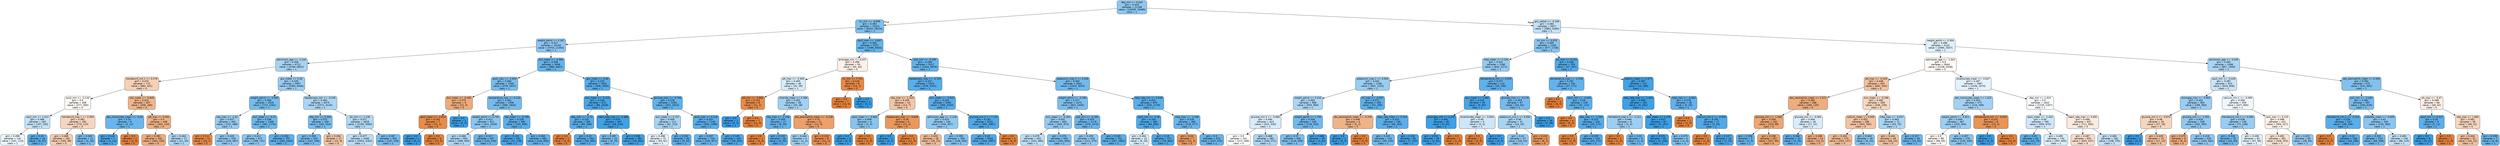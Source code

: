 digraph Tree {
node [shape=box, style="filled, rounded", color="black", fontname="helvetica"] ;
edge [fontname="helvetica"] ;
0 [label="dbp_min <= 0.524\ngini = 0.419\nsamples = 21198\nvalue = [10005, 23485]\nclass = 1", fillcolor="#8dc7f0"] ;
1 [label="inr_min <= -0.099\ngini = 0.383\nsamples = 15521\nvalue = [6343, 18220]\nclass = 1", fillcolor="#7ebfee"] ;
0 -> 1 [labeldistance=2.5, labelangle=45, headlabel="True"] ;
2 [label="weight_admit <= 0.187\ngini = 0.417\nsamples = 10150\nvalue = [4754, 11304]\nclass = 1", fillcolor="#8cc6f0"] ;
1 -> 2 ;
3 [label="admission_age <= -1.144\ngini = 0.458\nsamples = 6712\nvalue = [3768, 6837]\nclass = 1", fillcolor="#a6d3f3"] ;
2 -> 3 ;
4 [label="hematocrit_min.1 <= 0.278\ngini = 0.474\nsamples = 715\nvalue = [683, 431]\nclass = 0", fillcolor="#f5d1b6"] ;
3 -> 4 ;
5 [label="pco2_min <= -0.134\ngini = 0.5\nsamples = 358\nvalue = [277, 265]\nclass = 0", fillcolor="#fefaf6"] ;
4 -> 5 ;
6 [label="spo2_min <= 1.012\ngini = 0.486\nsamples = 165\nvalue = [107, 150]\nclass = 1", fillcolor="#c6e3f8"] ;
5 -> 6 ;
7 [label="gini = 0.498\nsamples = 141\nvalue = [101, 113]\nclass = 1", fillcolor="#eaf5fc"] ;
6 -> 7 ;
8 [label="gini = 0.24\nsamples = 24\nvalue = [6, 37]\nclass = 1", fillcolor="#59ade9"] ;
6 -> 8 ;
9 [label="hematocrit_max.1 <= 0.903\ngini = 0.481\nsamples = 193\nvalue = [170, 115]\nclass = 0", fillcolor="#f7d6bf"] ;
5 -> 9 ;
10 [label="gini = 0.469\nsamples = 182\nvalue = [165, 99]\nclass = 0", fillcolor="#f5cdb0"] ;
9 -> 10 ;
11 [label="gini = 0.363\nsamples = 11\nvalue = [5, 16]\nclass = 1", fillcolor="#77bced"] ;
9 -> 11 ;
12 [label="wbc_mean <= -0.845\ngini = 0.412\nsamples = 357\nvalue = [406, 166]\nclass = 0", fillcolor="#f0b58a"] ;
4 -> 12 ;
13 [label="abs_monocytes_mean <= -0.43\ngini = 0.32\nsamples = 9\nvalue = [3, 12]\nclass = 1", fillcolor="#6ab6ec"] ;
12 -> 13 ;
14 [label="gini = 0.142\nsamples = 7\nvalue = [1, 12]\nclass = 1", fillcolor="#49a5e7"] ;
13 -> 14 ;
15 [label="gini = 0.0\nsamples = 2\nvalue = [2, 0]\nclass = 0", fillcolor="#e58139"] ;
13 -> 15 ;
16 [label="ptt_max <= 0.093\ngini = 0.4\nsamples = 348\nvalue = [403, 154]\nclass = 0", fillcolor="#efb185"] ;
12 -> 16 ;
17 [label="gini = 0.381\nsamples = 331\nvalue = [392, 135]\nclass = 0", fillcolor="#eeac7d"] ;
16 -> 17 ;
18 [label="gini = 0.464\nsamples = 17\nvalue = [11, 19]\nclass = 1", fillcolor="#acd6f4"] ;
16 -> 18 ;
19 [label="gcs_motor <= 0.26\ngini = 0.439\nsamples = 5997\nvalue = [3085, 6406]\nclass = 1", fillcolor="#98ccf2"] ;
3 -> 19 ;
20 [label="weight_admit <= -0.945\ngini = 0.364\nsamples = 1918\nvalue = [713, 2262]\nclass = 1", fillcolor="#77bced"] ;
19 -> 20 ;
21 [label="sbp_max <= -1.61\ngini = 0.437\nsamples = 450\nvalue = [232, 488]\nclass = 1", fillcolor="#97ccf1"] ;
20 -> 21 ;
22 [label="gini = 0.111\nsamples = 11\nvalue = [16, 1]\nclass = 0", fillcolor="#e78945"] ;
21 -> 22 ;
23 [label="gini = 0.426\nsamples = 439\nvalue = [216, 487]\nclass = 1", fillcolor="#91c8f1"] ;
21 -> 23 ;
24 [label="bun_mean <= -0.37\ngini = 0.336\nsamples = 1468\nvalue = [481, 1774]\nclass = 1", fillcolor="#6fb8ec"] ;
20 -> 24 ;
25 [label="gini = 0.411\nsamples = 671\nvalue = [298, 731]\nclass = 1", fillcolor="#8ac5f0"] ;
24 -> 25 ;
26 [label="gini = 0.254\nsamples = 797\nvalue = [183, 1043]\nclass = 1", fillcolor="#5caeea"] ;
24 -> 26 ;
27 [label="baseexcess_min <= -0.535\ngini = 0.463\nsamples = 4079\nvalue = [2372, 4144]\nclass = 1", fillcolor="#aad5f4"] ;
19 -> 27 ;
28 [label="dbp_min <= 0.394\ngini = 0.372\nsamples = 450\nvalue = [182, 554]\nclass = 1", fillcolor="#7abdee"] ;
27 -> 28 ;
29 [label="gini = 0.359\nsamples = 433\nvalue = [167, 546]\nclass = 1", fillcolor="#76bbed"] ;
28 -> 29 ;
30 [label="gini = 0.454\nsamples = 17\nvalue = [15, 8]\nclass = 0", fillcolor="#f3c4a3"] ;
28 -> 30 ;
31 [label="ph_min <= 1.138\ngini = 0.471\nsamples = 3629\nvalue = [2190, 3590]\nclass = 1", fillcolor="#b2d9f5"] ;
27 -> 31 ;
32 [label="gini = 0.477\nsamples = 3266\nvalue = [2053, 3162]\nclass = 1", fillcolor="#baddf6"] ;
31 -> 32 ;
33 [label="gini = 0.367\nsamples = 363\nvalue = [137, 428]\nclass = 1", fillcolor="#78bced"] ;
31 -> 33 ;
34 [label="bun_mean <= -0.394\ngini = 0.296\nsamples = 3438\nvalue = [986, 4467]\nclass = 1", fillcolor="#65b3eb"] ;
2 -> 34 ;
35 [label="spo2_max <= -2.923\ngini = 0.364\nsamples = 1505\nvalue = [578, 1837]\nclass = 1", fillcolor="#77bced"] ;
34 -> 35 ;
36 [label="bun_mean <= -0.492\ngini = 0.375\nsamples = 9\nvalue = [12, 4]\nclass = 0", fillcolor="#eeab7b"] ;
35 -> 36 ;
37 [label="spo2_mean <= -2.614\ngini = 0.142\nsamples = 7\nvalue = [12, 1]\nclass = 0", fillcolor="#e78c49"] ;
36 -> 37 ;
38 [label="gini = 0.0\nsamples = 1\nvalue = [0, 1]\nclass = 1", fillcolor="#399de5"] ;
37 -> 38 ;
39 [label="gini = 0.0\nsamples = 6\nvalue = [12, 0]\nclass = 0", fillcolor="#e58139"] ;
37 -> 39 ;
40 [label="gini = 0.0\nsamples = 2\nvalue = [0, 3]\nclass = 1", fillcolor="#399de5"] ;
36 -> 40 ;
41 [label="temperature_max <= 0.143\ngini = 0.361\nsamples = 1496\nvalue = [566, 1833]\nclass = 1", fillcolor="#76bbed"] ;
35 -> 41 ;
42 [label="weight_admit <= 0.792\ngini = 0.412\nsamples = 911\nvalue = [421, 1028]\nclass = 1", fillcolor="#8ac5f0"] ;
41 -> 42 ;
43 [label="gini = 0.466\nsamples = 504\nvalue = [289, 493]\nclass = 1", fillcolor="#add6f4"] ;
42 -> 43 ;
44 [label="gini = 0.317\nsamples = 407\nvalue = [132, 535]\nclass = 1", fillcolor="#6ab5eb"] ;
42 -> 44 ;
45 [label="sbp_mean <= -0.799\ngini = 0.259\nsamples = 585\nvalue = [145, 805]\nclass = 1", fillcolor="#5dafea"] ;
41 -> 45 ;
46 [label="gini = 0.124\nsamples = 101\nvalue = [11, 155]\nclass = 1", fillcolor="#47a4e7"] ;
45 -> 46 ;
47 [label="gini = 0.283\nsamples = 484\nvalue = [134, 650]\nclass = 1", fillcolor="#62b1ea"] ;
45 -> 47 ;
48 [label="gcs_motor <= 0.26\ngini = 0.233\nsamples = 1933\nvalue = [408, 2630]\nclass = 1", fillcolor="#58ace9"] ;
34 -> 48 ;
49 [label="bun_mean <= -0.125\ngini = 0.144\nsamples = 672\nvalue = [86, 1018]\nclass = 1", fillcolor="#4aa5e7"] ;
48 -> 49 ;
50 [label="dbp_max <= -1.72\ngini = 0.232\nsamples = 265\nvalue = [60, 389]\nclass = 1", fillcolor="#58ace9"] ;
49 -> 50 ;
51 [label="gini = 0.0\nsamples = 1\nvalue = [4, 0]\nclass = 0", fillcolor="#e58139"] ;
50 -> 51 ;
52 [label="gini = 0.22\nsamples = 264\nvalue = [56, 389]\nclass = 1", fillcolor="#56abe9"] ;
50 -> 52 ;
53 [label="heart_rate_max <= -1.466\ngini = 0.076\nsamples = 407\nvalue = [26, 629]\nclass = 1", fillcolor="#41a1e6"] ;
49 -> 53 ;
54 [label="gini = 0.367\nsamples = 23\nvalue = [8, 25]\nclass = 1", fillcolor="#78bced"] ;
53 -> 54 ;
55 [label="gini = 0.056\nsamples = 384\nvalue = [18, 604]\nclass = 1", fillcolor="#3fa0e6"] ;
53 -> 55 ;
56 [label="glucose_max <= -0.766\ngini = 0.278\nsamples = 1261\nvalue = [322, 1612]\nclass = 1", fillcolor="#61b1ea"] ;
48 -> 56 ;
57 [label="bun_mean <= 0.157\ngini = 0.458\nsamples = 112\nvalue = [62, 113]\nclass = 1", fillcolor="#a6d3f3"] ;
56 -> 57 ;
58 [label="gini = 0.498\nsamples = 72\nvalue = [53, 61]\nclass = 1", fillcolor="#e5f2fc"] ;
57 -> 58 ;
59 [label="gini = 0.252\nsamples = 40\nvalue = [9, 52]\nclass = 1", fillcolor="#5baeea"] ;
57 -> 59 ;
60 [label="pco2_max <= 0.118\ngini = 0.252\nsamples = 1149\nvalue = [260, 1499]\nclass = 1", fillcolor="#5baeea"] ;
56 -> 60 ;
61 [label="gini = 0.307\nsamples = 729\nvalue = [205, 877]\nclass = 1", fillcolor="#67b4eb"] ;
60 -> 61 ;
62 [label="gini = 0.149\nsamples = 420\nvalue = [55, 622]\nclass = 1", fillcolor="#4ba6e7"] ;
60 -> 62 ;
63 [label="spo2_max <= -3.657\ngini = 0.304\nsamples = 5371\nvalue = [1589, 6916]\nclass = 1", fillcolor="#66b4eb"] ;
1 -> 63 ;
64 [label="aniongap_min <= 4.037\ngini = 0.498\nsamples = 54\nvalue = [45, 40]\nclass = 0", fillcolor="#fcf1e9"] ;
63 -> 64 ;
65 [label="ptt_max <= -0.309\ngini = 0.493\nsamples = 46\nvalue = [31, 39]\nclass = 1", fillcolor="#d6ebfa"] ;
64 -> 65 ;
66 [label="ptt_min <= -0.682\ngini = 0.153\nsamples = 8\nvalue = [11, 1]\nclass = 0", fillcolor="#e78c4b"] ;
65 -> 66 ;
67 [label="gini = 0.0\nsamples = 1\nvalue = [0, 1]\nclass = 1", fillcolor="#399de5"] ;
66 -> 67 ;
68 [label="gini = 0.0\nsamples = 7\nvalue = [11, 0]\nclass = 0", fillcolor="#e58139"] ;
66 -> 68 ;
69 [label="chloride_mean <= 0.366\ngini = 0.452\nsamples = 38\nvalue = [20, 38]\nclass = 1", fillcolor="#a1d1f3"] ;
65 -> 69 ;
70 [label="sbp_max <= -2.236\ngini = 0.303\nsamples = 27\nvalue = [8, 35]\nclass = 1", fillcolor="#66b3eb"] ;
69 -> 70 ;
71 [label="gini = 0.0\nsamples = 1\nvalue = [3, 0]\nclass = 0", fillcolor="#e58139"] ;
70 -> 71 ;
72 [label="gini = 0.219\nsamples = 26\nvalue = [5, 35]\nclass = 1", fillcolor="#55abe9"] ;
70 -> 72 ;
73 [label="abs_eosinophils_mean <= -0.228\ngini = 0.32\nsamples = 11\nvalue = [12, 3]\nclass = 0", fillcolor="#eca06a"] ;
69 -> 73 ;
74 [label="gini = 0.444\nsamples = 3\nvalue = [1, 2]\nclass = 1", fillcolor="#9ccef2"] ;
73 -> 74 ;
75 [label="gini = 0.153\nsamples = 8\nvalue = [11, 1]\nclass = 0", fillcolor="#e78c4b"] ;
73 -> 75 ;
76 [label="inr_min <= 7.701\ngini = 0.124\nsamples = 8\nvalue = [14, 1]\nclass = 0", fillcolor="#e78a47"] ;
64 -> 76 ;
77 [label="gini = 0.0\nsamples = 7\nvalue = [14, 0]\nclass = 0", fillcolor="#e58139"] ;
76 -> 77 ;
78 [label="gini = 0.0\nsamples = 1\nvalue = [0, 1]\nclass = 1", fillcolor="#399de5"] ;
76 -> 78 ;
79 [label="po2_min <= -0.199\ngini = 0.299\nsamples = 5317\nvalue = [1544, 6876]\nclass = 1", fillcolor="#65b3eb"] ;
63 -> 79 ;
80 [label="baseexcess_max <= -4.729\ngini = 0.237\nsamples = 2375\nvalue = [519, 3261]\nclass = 1", fillcolor="#59ade9"] ;
79 -> 80 ;
81 [label="sbp_max <= -1.324\ngini = 0.455\nsamples = 10\nvalue = [13, 7]\nclass = 0", fillcolor="#f3c5a4"] ;
80 -> 81 ;
82 [label="spo2_mean <= -0.665\ngini = 0.408\nsamples = 4\nvalue = [2, 5]\nclass = 1", fillcolor="#88c4ef"] ;
81 -> 82 ;
83 [label="gini = 0.0\nsamples = 3\nvalue = [0, 5]\nclass = 1", fillcolor="#399de5"] ;
82 -> 83 ;
84 [label="gini = 0.0\nsamples = 1\nvalue = [2, 0]\nclass = 0", fillcolor="#e58139"] ;
82 -> 84 ;
85 [label="baseexcess_max <= -6.849\ngini = 0.26\nsamples = 6\nvalue = [11, 2]\nclass = 0", fillcolor="#ea985d"] ;
81 -> 85 ;
86 [label="gini = 0.0\nsamples = 1\nvalue = [0, 2]\nclass = 1", fillcolor="#399de5"] ;
85 -> 86 ;
87 [label="gini = 0.0\nsamples = 5\nvalue = [11, 0]\nclass = 0", fillcolor="#e58139"] ;
85 -> 87 ;
88 [label="bun_mean <= -0.541\ngini = 0.233\nsamples = 2365\nvalue = [506, 3254]\nclass = 1", fillcolor="#58ace9"] ;
80 -> 88 ;
89 [label="admission_age <= -2.118\ngini = 0.423\nsamples = 334\nvalue = [156, 357]\nclass = 1", fillcolor="#90c8f0"] ;
88 -> 89 ;
90 [label="gini = 0.433\nsamples = 28\nvalue = [28, 13]\nclass = 0", fillcolor="#f1bc95"] ;
89 -> 90 ;
91 [label="gini = 0.395\nsamples = 306\nvalue = [128, 344]\nclass = 1", fillcolor="#83c1ef"] ;
89 -> 91 ;
92 [label="glucose_min.2 <= 7.725\ngini = 0.192\nsamples = 2031\nvalue = [350, 2897]\nclass = 1", fillcolor="#51a9e8"] ;
88 -> 92 ;
93 [label="gini = 0.19\nsamples = 2028\nvalue = [344, 2897]\nclass = 1", fillcolor="#51a9e8"] ;
92 -> 93 ;
94 [label="gini = 0.0\nsamples = 3\nvalue = [6, 0]\nclass = 0", fillcolor="#e58139"] ;
92 -> 94 ;
95 [label="potassium_max.1 <= 0.205\ngini = 0.344\nsamples = 2942\nvalue = [1025, 3615]\nclass = 1", fillcolor="#71b9ec"] ;
79 -> 95 ;
96 [label="weight_admit <= -0.284\ngini = 0.377\nsamples = 2072\nvalue = [823, 2445]\nclass = 1", fillcolor="#7cbeee"] ;
95 -> 96 ;
97 [label="bun_mean <= -0.394\ngini = 0.431\nsamples = 893\nvalue = [445, 973]\nclass = 1", fillcolor="#94caf1"] ;
96 -> 97 ;
98 [label="gini = 0.479\nsamples = 393\nvalue = [243, 369]\nclass = 1", fillcolor="#bbdef6"] ;
97 -> 98 ;
99 [label="gini = 0.376\nsamples = 500\nvalue = [202, 604]\nclass = 1", fillcolor="#7bbeee"] ;
97 -> 99 ;
100 [label="po2_min <= -0.182\ngini = 0.325\nsamples = 1179\nvalue = [378, 1472]\nclass = 1", fillcolor="#6cb6ec"] ;
96 -> 100 ;
101 [label="gini = 0.428\nsamples = 418\nvalue = [211, 470]\nclass = 1", fillcolor="#92c9f1"] ;
100 -> 101 ;
102 [label="gini = 0.245\nsamples = 761\nvalue = [167, 1002]\nclass = 1", fillcolor="#5aade9"] ;
100 -> 102 ;
103 [label="resp_rate_min <= 0.046\ngini = 0.251\nsamples = 870\nvalue = [202, 1170]\nclass = 1", fillcolor="#5baee9"] ;
95 -> 103 ;
104 [label="spo2_min <= -2.26\ngini = 0.193\nsamples = 490\nvalue = [84, 693]\nclass = 1", fillcolor="#51a9e8"] ;
103 -> 104 ;
105 [label="gini = 0.494\nsamples = 13\nvalue = [8, 10]\nclass = 1", fillcolor="#d7ebfa"] ;
104 -> 105 ;
106 [label="gini = 0.18\nsamples = 477\nvalue = [76, 683]\nclass = 1", fillcolor="#4fa8e8"] ;
104 -> 106 ;
107 [label="mbp_max <= -1.546\ngini = 0.318\nsamples = 380\nvalue = [118, 477]\nclass = 1", fillcolor="#6ab5eb"] ;
103 -> 107 ;
108 [label="gini = 0.26\nsamples = 7\nvalue = [11, 2]\nclass = 0", fillcolor="#ea985d"] ;
107 -> 108 ;
109 [label="gini = 0.3\nsamples = 373\nvalue = [107, 475]\nclass = 1", fillcolor="#66b3eb"] ;
107 -> 109 ;
110 [label="gcs_verbal <= -0.308\ngini = 0.484\nsamples = 5677\nvalue = [3662, 5265]\nclass = 1", fillcolor="#c3e1f7"] ;
0 -> 110 [labeldistance=2.5, labelangle=-45, headlabel="False"] ;
111 [label="inr_min <= 0.078\ngini = 0.405\nsamples = 1535\nvalue = [677, 1728]\nclass = 1", fillcolor="#87c3ef"] ;
110 -> 111 ;
112 [label="mbp_mean <= 2.134\ngini = 0.431\nsamples = 1280\nvalue = [630, 1371]\nclass = 1", fillcolor="#94caf1"] ;
111 -> 112 ;
113 [label="potassium_max.1 <= 0.563\ngini = 0.442\nsamples = 1168\nvalue = [601, 1225]\nclass = 1", fillcolor="#9acdf2"] ;
112 -> 113 ;
114 [label="weight_admit <= 0.244\ngini = 0.463\nsamples = 968\nvalue = [550, 960]\nclass = 1", fillcolor="#aad5f4"] ;
113 -> 114 ;
115 [label="glucose_min.2 <= -0.066\ngini = 0.494\nsamples = 623\nvalue = [431, 540]\nclass = 1", fillcolor="#d7ebfa"] ;
114 -> 115 ;
116 [label="gini = 0.5\nsamples = 341\nvalue = [272, 269]\nclass = 0", fillcolor="#fffefd"] ;
115 -> 116 ;
117 [label="gini = 0.466\nsamples = 282\nvalue = [159, 271]\nclass = 1", fillcolor="#add6f4"] ;
115 -> 117 ;
118 [label="weight_admit <= 1.793\ngini = 0.344\nsamples = 345\nvalue = [119, 420]\nclass = 1", fillcolor="#71b9ec"] ;
114 -> 118 ;
119 [label="gini = 0.37\nsamples = 305\nvalue = [116, 358]\nclass = 1", fillcolor="#79bded"] ;
118 -> 119 ;
120 [label="gini = 0.088\nsamples = 40\nvalue = [3, 62]\nclass = 1", fillcolor="#43a2e6"] ;
118 -> 120 ;
121 [label="inr_max <= -0.557\ngini = 0.271\nsamples = 200\nvalue = [51, 265]\nclass = 1", fillcolor="#5fb0ea"] ;
113 -> 121 ;
122 [label="abs_eosinophils_mean <= -0.378\ngini = 0.408\nsamples = 4\nvalue = [5, 2]\nclass = 0", fillcolor="#efb388"] ;
121 -> 122 ;
123 [label="gini = 0.0\nsamples = 1\nvalue = [0, 2]\nclass = 1", fillcolor="#399de5"] ;
122 -> 123 ;
124 [label="gini = 0.0\nsamples = 3\nvalue = [5, 0]\nclass = 0", fillcolor="#e58139"] ;
122 -> 124 ;
125 [label="resp_rate_mean <= 0.326\ngini = 0.253\nsamples = 196\nvalue = [46, 263]\nclass = 1", fillcolor="#5caeea"] ;
121 -> 125 ;
126 [label="gini = 0.341\nsamples = 115\nvalue = [39, 140]\nclass = 1", fillcolor="#70b8ec"] ;
125 -> 126 ;
127 [label="gini = 0.102\nsamples = 81\nvalue = [7, 123]\nclass = 1", fillcolor="#44a3e6"] ;
125 -> 127 ;
128 [label="temperature_min <= 0.255\ngini = 0.277\nsamples = 112\nvalue = [29, 146]\nclass = 1", fillcolor="#60b0ea"] ;
112 -> 128 ;
129 [label="bun_mean <= 1.982\ngini = 0.133\nsamples = 45\nvalue = [5, 65]\nclass = 1", fillcolor="#48a5e7"] ;
128 -> 129 ;
130 [label="aniongap_min <= 2.231\ngini = 0.061\nsamples = 40\nvalue = [2, 61]\nclass = 1", fillcolor="#3fa0e6"] ;
129 -> 130 ;
131 [label="gini = 0.032\nsamples = 39\nvalue = [1, 61]\nclass = 1", fillcolor="#3c9fe5"] ;
130 -> 131 ;
132 [label="gini = 0.0\nsamples = 1\nvalue = [1, 0]\nclass = 0", fillcolor="#e58139"] ;
130 -> 132 ;
133 [label="bicarbonate_mean <= -0.944\ngini = 0.49\nsamples = 5\nvalue = [3, 4]\nclass = 1", fillcolor="#cee6f8"] ;
129 -> 133 ;
134 [label="gini = 0.0\nsamples = 2\nvalue = [3, 0]\nclass = 0", fillcolor="#e58139"] ;
133 -> 134 ;
135 [label="gini = 0.0\nsamples = 3\nvalue = [0, 4]\nclass = 1", fillcolor="#399de5"] ;
133 -> 135 ;
136 [label="glucose_max <= -0.179\ngini = 0.353\nsamples = 67\nvalue = [24, 81]\nclass = 1", fillcolor="#74baed"] ;
128 -> 136 ;
137 [label="potassium_min.1 <= 0.934\ngini = 0.46\nsamples = 41\nvalue = [24, 43]\nclass = 1", fillcolor="#a8d4f4"] ;
136 -> 137 ;
138 [label="gini = 0.42\nsamples = 37\nvalue = [18, 42]\nclass = 1", fillcolor="#8ec7f0"] ;
137 -> 138 ;
139 [label="gini = 0.245\nsamples = 4\nvalue = [6, 1]\nclass = 0", fillcolor="#e9965a"] ;
137 -> 139 ;
140 [label="gini = 0.0\nsamples = 26\nvalue = [0, 38]\nclass = 1", fillcolor="#399de5"] ;
136 -> 140 ;
141 [label="ph_max <= 0.152\ngini = 0.206\nsamples = 255\nvalue = [47, 357]\nclass = 1", fillcolor="#53aae8"] ;
111 -> 141 ;
142 [label="temperature_max <= -2.558\ngini = 0.292\nsamples = 134\nvalue = [37, 171]\nclass = 1", fillcolor="#64b2eb"] ;
141 -> 142 ;
143 [label="gini = 0.0\nsamples = 4\nvalue = [6, 0]\nclass = 0", fillcolor="#e58139"] ;
142 -> 143 ;
144 [label="spo2_min <= -4.045\ngini = 0.26\nsamples = 130\nvalue = [31, 171]\nclass = 1", fillcolor="#5dafea"] ;
142 -> 144 ;
145 [label="gini = 0.0\nsamples = 4\nvalue = [6, 0]\nclass = 0", fillcolor="#e58139"] ;
144 -> 145 ;
146 [label="dbp_max <= -1.263\ngini = 0.223\nsamples = 126\nvalue = [25, 171]\nclass = 1", fillcolor="#56abe9"] ;
144 -> 146 ;
147 [label="gini = 0.0\nsamples = 1\nvalue = [2, 0]\nclass = 0", fillcolor="#e58139"] ;
146 -> 147 ;
148 [label="gini = 0.209\nsamples = 125\nvalue = [23, 171]\nclass = 1", fillcolor="#54aae8"] ;
146 -> 148 ;
149 [label="sodium_mean <= 1.377\ngini = 0.097\nsamples = 121\nvalue = [10, 186]\nclass = 1", fillcolor="#44a2e6"] ;
141 -> 149 ;
150 [label="resp_rate_max <= -1.452\ngini = 0.058\nsamples = 103\nvalue = [5, 161]\nclass = 1", fillcolor="#3fa0e6"] ;
149 -> 150 ;
151 [label="hematocrit_max.1 <= -1.111\ngini = 0.444\nsamples = 6\nvalue = [2, 4]\nclass = 1", fillcolor="#9ccef2"] ;
150 -> 151 ;
152 [label="gini = 0.0\nsamples = 1\nvalue = [1, 0]\nclass = 0", fillcolor="#e58139"] ;
151 -> 152 ;
153 [label="gini = 0.32\nsamples = 5\nvalue = [1, 4]\nclass = 1", fillcolor="#6ab6ec"] ;
151 -> 153 ;
154 [label="wbc_mean <= 1.279\ngini = 0.037\nsamples = 97\nvalue = [3, 157]\nclass = 1", fillcolor="#3d9fe5"] ;
150 -> 154 ;
155 [label="gini = 0.025\nsamples = 93\nvalue = [2, 154]\nclass = 1", fillcolor="#3c9ee5"] ;
154 -> 155 ;
156 [label="gini = 0.375\nsamples = 4\nvalue = [1, 3]\nclass = 1", fillcolor="#7bbeee"] ;
154 -> 156 ;
157 [label="mbp_max <= -0.683\ngini = 0.278\nsamples = 18\nvalue = [5, 25]\nclass = 1", fillcolor="#61b1ea"] ;
149 -> 157 ;
158 [label="gini = 0.0\nsamples = 1\nvalue = [2, 0]\nclass = 0", fillcolor="#e58139"] ;
157 -> 158 ;
159 [label="calcium_min.1 <= -0.949\ngini = 0.191\nsamples = 17\nvalue = [3, 25]\nclass = 1", fillcolor="#51a9e8"] ;
157 -> 159 ;
160 [label="gini = 0.0\nsamples = 1\nvalue = [1, 0]\nclass = 0", fillcolor="#e58139"] ;
159 -> 160 ;
161 [label="gini = 0.137\nsamples = 16\nvalue = [2, 25]\nclass = 1", fillcolor="#49a5e7"] ;
159 -> 161 ;
162 [label="weight_admit <= 0.304\ngini = 0.496\nsamples = 4142\nvalue = [2985, 3537]\nclass = 1", fillcolor="#e0f0fb"] ;
110 -> 162 ;
163 [label="admission_age <= -1.042\ngini = 0.5\nsamples = 2644\nvalue = [2128, 2028]\nclass = 0", fillcolor="#fef9f6"] ;
162 -> 163 ;
164 [label="ptt_max <= -0.429\ngini = 0.448\nsamples = 647\nvalue = [692, 355]\nclass = 0", fillcolor="#f2c29f"] ;
163 -> 164 ;
165 [label="abs_neutrophils_mean <= 1.572\ngini = 0.382\nsamples = 288\nvalue = [346, 120]\nclass = 0", fillcolor="#eead7e"] ;
164 -> 165 ;
166 [label="glucose_min <= -1.566\ngini = 0.356\nsamples = 262\nvalue = [329, 99]\nclass = 0", fillcolor="#eda775"] ;
165 -> 166 ;
167 [label="gini = 0.298\nsamples = 5\nvalue = [2, 9]\nclass = 1", fillcolor="#65b3eb"] ;
166 -> 167 ;
168 [label="gini = 0.338\nsamples = 257\nvalue = [327, 90]\nclass = 0", fillcolor="#eca46f"] ;
166 -> 168 ;
169 [label="glucose_min <= -0.065\ngini = 0.494\nsamples = 26\nvalue = [17, 21]\nclass = 1", fillcolor="#d9ecfa"] ;
165 -> 169 ;
170 [label="gini = 0.266\nsamples = 12\nvalue = [3, 16]\nclass = 1", fillcolor="#5eafea"] ;
169 -> 170 ;
171 [label="gini = 0.388\nsamples = 14\nvalue = [14, 5]\nclass = 0", fillcolor="#eeae80"] ;
169 -> 171 ;
172 [label="bun_mean <= -0.296\ngini = 0.482\nsamples = 359\nvalue = [346, 235]\nclass = 0", fillcolor="#f7d7bf"] ;
164 -> 172 ;
173 [label="sodium_mean <= 0.949\ngini = 0.452\nsamples = 288\nvalue = [303, 160]\nclass = 0", fillcolor="#f3c4a2"] ;
172 -> 173 ;
174 [label="gini = 0.434\nsamples = 270\nvalue = [294, 137]\nclass = 0", fillcolor="#f1bc95"] ;
173 -> 174 ;
175 [label="gini = 0.404\nsamples = 18\nvalue = [9, 23]\nclass = 1", fillcolor="#86c3ef"] ;
173 -> 175 ;
176 [label="mbp_max <= -0.037\ngini = 0.463\nsamples = 71\nvalue = [43, 75]\nclass = 1", fillcolor="#abd5f4"] ;
172 -> 176 ;
177 [label="gini = 0.444\nsamples = 28\nvalue = [28, 14]\nclass = 0", fillcolor="#f2c09c"] ;
176 -> 177 ;
178 [label="gini = 0.317\nsamples = 43\nvalue = [15, 61]\nclass = 1", fillcolor="#6ab5eb"] ;
176 -> 178 ;
179 [label="bicarbonate_mean <= -0.647\ngini = 0.497\nsamples = 1997\nvalue = [1436, 1673]\nclass = 1", fillcolor="#e3f1fb"] ;
163 -> 179 ;
180 [label="abs_monocytes_mean <= 1.422\ngini = 0.453\nsamples = 375\nvalue = [216, 406]\nclass = 1", fillcolor="#a2d1f3"] ;
179 -> 180 ;
181 [label="weight_admit <= -0.921\ngini = 0.445\nsamples = 367\nvalue = [203, 404]\nclass = 1", fillcolor="#9ccef2"] ;
180 -> 181 ;
182 [label="gini = 0.5\nsamples = 88\nvalue = [68, 65]\nclass = 0", fillcolor="#fef9f6"] ;
181 -> 182 ;
183 [label="gini = 0.407\nsamples = 279\nvalue = [135, 339]\nclass = 1", fillcolor="#88c4ef"] ;
181 -> 183 ;
184 [label="temperature_min <= -0.043\ngini = 0.231\nsamples = 8\nvalue = [13, 2]\nclass = 0", fillcolor="#e99457"] ;
180 -> 184 ;
185 [label="gini = 0.0\nsamples = 1\nvalue = [0, 2]\nclass = 1", fillcolor="#399de5"] ;
184 -> 185 ;
186 [label="gini = 0.0\nsamples = 7\nvalue = [13, 0]\nclass = 0", fillcolor="#e58139"] ;
184 -> 186 ;
187 [label="dbp_min <= 1.023\ngini = 0.5\nsamples = 1622\nvalue = [1220, 1267]\nclass = 1", fillcolor="#f8fbfe"] ;
179 -> 187 ;
188 [label="spo2_mean <= -1.442\ngini = 0.49\nsamples = 785\nvalue = [509, 675]\nclass = 1", fillcolor="#cee7f9"] ;
187 -> 188 ;
189 [label="gini = 0.25\nsamples = 43\nvalue = [12, 70]\nclass = 1", fillcolor="#5baee9"] ;
188 -> 189 ;
190 [label="gini = 0.495\nsamples = 742\nvalue = [497, 605]\nclass = 1", fillcolor="#dceefa"] ;
188 -> 190 ;
191 [label="heart_rate_max <= 0.691\ngini = 0.496\nsamples = 837\nvalue = [711, 592]\nclass = 0", fillcolor="#fbeade"] ;
187 -> 191 ;
192 [label="gini = 0.487\nsamples = 655\nvalue = [603, 437]\nclass = 0", fillcolor="#f8dcc8"] ;
191 -> 192 ;
193 [label="gini = 0.484\nsamples = 182\nvalue = [108, 155]\nclass = 1", fillcolor="#c3e1f7"] ;
191 -> 193 ;
194 [label="admission_age <= -0.205\ngini = 0.462\nsamples = 1498\nvalue = [857, 1509]\nclass = 1", fillcolor="#a9d5f4"] ;
162 -> 194 ;
195 [label="spo2_min <= -0.029\ngini = 0.487\nsamples = 923\nvalue = [616, 848]\nclass = 1", fillcolor="#c9e4f8"] ;
194 -> 195 ;
196 [label="aniongap_max <= -0.963\ngini = 0.442\nsamples = 364\nvalue = [189, 383]\nclass = 1", fillcolor="#9bcdf2"] ;
195 -> 196 ;
197 [label="glucose_min.2 <= -0.674\ngini = 0.48\nsamples = 26\nvalue = [27, 18]\nclass = 0", fillcolor="#f6d5bd"] ;
196 -> 197 ;
198 [label="gini = 0.0\nsamples = 3\nvalue = [0, 5]\nclass = 1", fillcolor="#399de5"] ;
197 -> 198 ;
199 [label="gini = 0.439\nsamples = 23\nvalue = [27, 13]\nclass = 0", fillcolor="#f2be98"] ;
197 -> 199 ;
200 [label="glucose_min <= -1.052\ngini = 0.426\nsamples = 338\nvalue = [162, 365]\nclass = 1", fillcolor="#91c8f1"] ;
196 -> 200 ;
201 [label="gini = 0.375\nsamples = 9\nvalue = [9, 3]\nclass = 0", fillcolor="#eeab7b"] ;
200 -> 201 ;
202 [label="gini = 0.418\nsamples = 329\nvalue = [153, 362]\nclass = 1", fillcolor="#8dc6f0"] ;
200 -> 202 ;
203 [label="calcium_min.1 <= -0.099\ngini = 0.499\nsamples = 559\nvalue = [427, 465]\nclass = 1", fillcolor="#eff7fd"] ;
195 -> 203 ;
204 [label="hematocrit_min.1 <= 0.083\ngini = 0.438\nsamples = 138\nvalue = [71, 148]\nclass = 1", fillcolor="#98ccf1"] ;
203 -> 204 ;
205 [label="gini = 0.328\nsamples = 75\nvalue = [24, 92]\nclass = 1", fillcolor="#6db7ec"] ;
204 -> 205 ;
206 [label="gini = 0.496\nsamples = 63\nvalue = [47, 56]\nclass = 1", fillcolor="#dfeffb"] ;
204 -> 206 ;
207 [label="po2_max <= 0.125\ngini = 0.498\nsamples = 421\nvalue = [356, 317]\nclass = 0", fillcolor="#fcf1e9"] ;
203 -> 207 ;
208 [label="gini = 0.492\nsamples = 361\nvalue = [328, 253]\nclass = 0", fillcolor="#f9e2d2"] ;
207 -> 208 ;
209 [label="gini = 0.423\nsamples = 60\nvalue = [28, 64]\nclass = 1", fillcolor="#90c8f0"] ;
207 -> 209 ;
210 [label="abs_eosinophils_mean <= 0.459\ngini = 0.392\nsamples = 575\nvalue = [241, 661]\nclass = 1", fillcolor="#81c1ee"] ;
194 -> 210 ;
211 [label="po2_min <= -0.283\ngini = 0.362\nsamples = 507\nvalue = [193, 619]\nclass = 1", fillcolor="#77bced"] ;
210 -> 211 ;
212 [label="hematocrit_min.1 <= -2.414\ngini = 0.239\nsamples = 167\nvalue = [38, 236]\nclass = 1", fillcolor="#59ade9"] ;
211 -> 212 ;
213 [label="gini = 0.0\nsamples = 1\nvalue = [4, 0]\nclass = 0", fillcolor="#e58139"] ;
212 -> 213 ;
214 [label="gini = 0.22\nsamples = 166\nvalue = [34, 236]\nclass = 1", fillcolor="#56abe9"] ;
212 -> 214 ;
215 [label="platelets_mean <= -0.009\ngini = 0.41\nsamples = 340\nvalue = [155, 383]\nclass = 1", fillcolor="#89c5f0"] ;
211 -> 215 ;
216 [label="gini = 0.333\nsamples = 210\nvalue = [69, 258]\nclass = 1", fillcolor="#6eb7ec"] ;
215 -> 216 ;
217 [label="gini = 0.483\nsamples = 130\nvalue = [86, 125]\nclass = 1", fillcolor="#c1e0f7"] ;
215 -> 217 ;
218 [label="ph_max <= -0.47\ngini = 0.498\nsamples = 68\nvalue = [48, 42]\nclass = 0", fillcolor="#fcefe6"] ;
210 -> 218 ;
219 [label="spo2_min <= 0.417\ngini = 0.26\nsamples = 9\nvalue = [2, 11]\nclass = 1", fillcolor="#5dafea"] ;
218 -> 219 ;
220 [label="gini = 0.0\nsamples = 8\nvalue = [0, 11]\nclass = 1", fillcolor="#399de5"] ;
219 -> 220 ;
221 [label="gini = 0.0\nsamples = 1\nvalue = [2, 0]\nclass = 0", fillcolor="#e58139"] ;
219 -> 221 ;
222 [label="sbp_max <= 1.685\ngini = 0.481\nsamples = 59\nvalue = [46, 31]\nclass = 0", fillcolor="#f7d6be"] ;
218 -> 222 ;
223 [label="gini = 0.444\nsamples = 52\nvalue = [44, 22]\nclass = 0", fillcolor="#f2c09c"] ;
222 -> 223 ;
224 [label="gini = 0.298\nsamples = 7\nvalue = [2, 9]\nclass = 1", fillcolor="#65b3eb"] ;
222 -> 224 ;
}